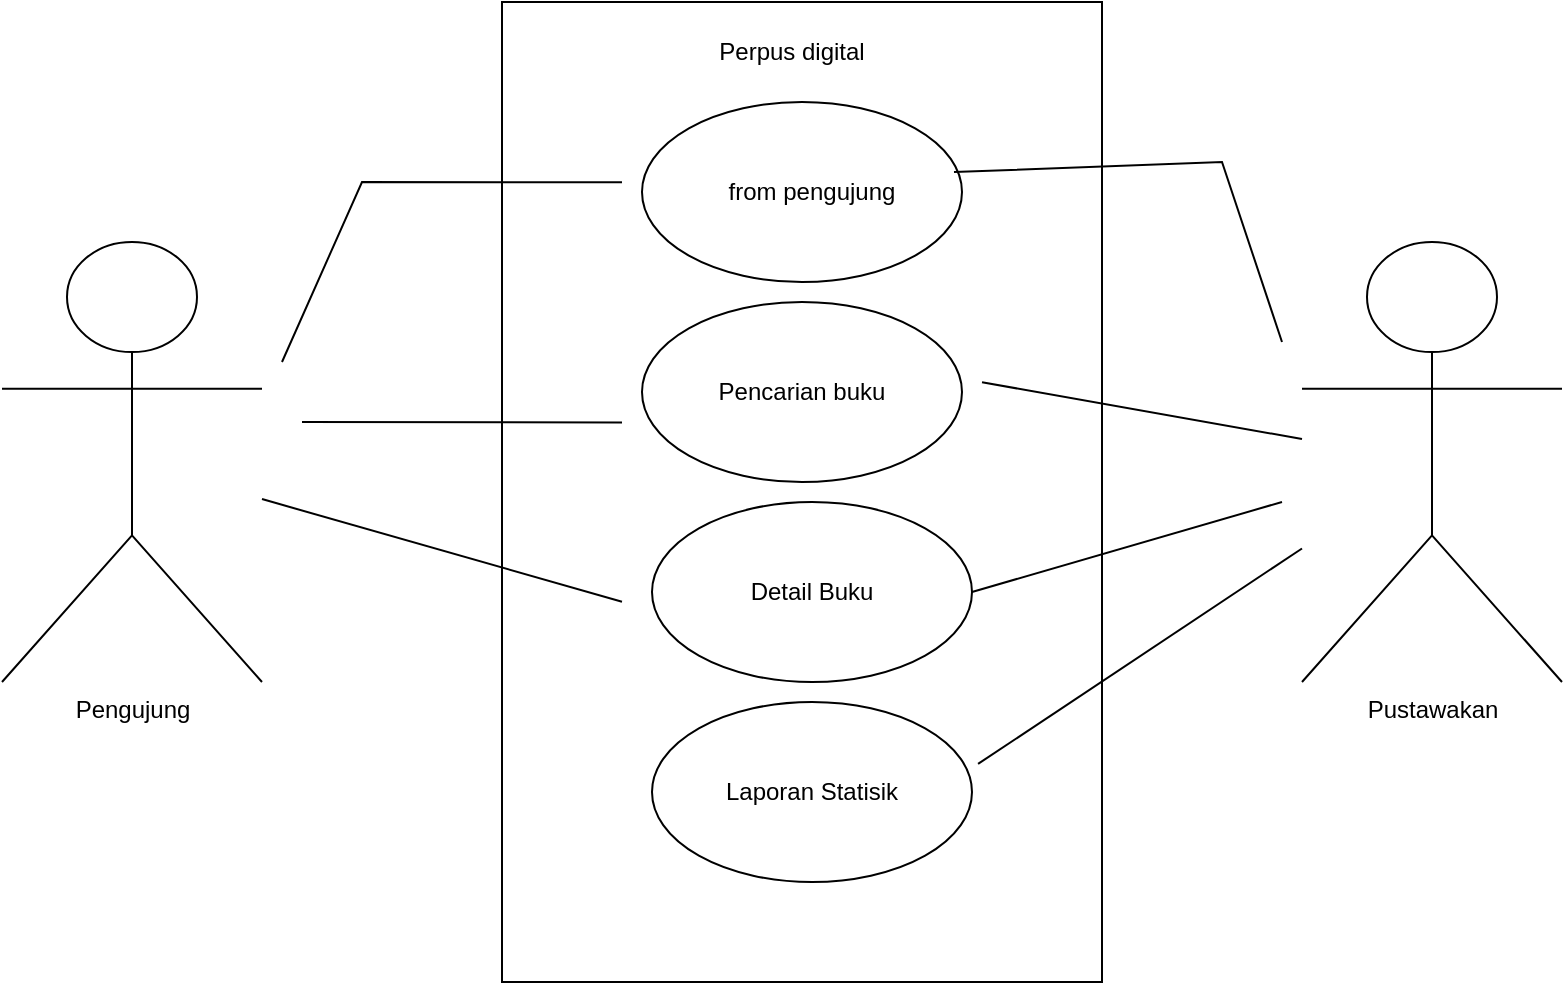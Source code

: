 <mxfile version="23.1.0" type="github">
  <diagram name="Page-1" id="F1ibTRuHxh5ddEc97aAo">
    <mxGraphModel dx="1434" dy="780" grid="1" gridSize="10" guides="1" tooltips="1" connect="1" arrows="1" fold="1" page="1" pageScale="1" pageWidth="850" pageHeight="1100" math="0" shadow="0">
      <root>
        <mxCell id="0" />
        <mxCell id="1" parent="0" />
        <mxCell id="Vu8Up4u_vWIRC_hcUTQ_-2" value="" style="rounded=0;whiteSpace=wrap;html=1;" vertex="1" parent="1">
          <mxGeometry x="290" y="90" width="300" height="490" as="geometry" />
        </mxCell>
        <mxCell id="Vu8Up4u_vWIRC_hcUTQ_-4" value="" style="ellipse;whiteSpace=wrap;html=1;" vertex="1" parent="1">
          <mxGeometry x="360" y="140" width="160" height="90" as="geometry" />
        </mxCell>
        <mxCell id="Vu8Up4u_vWIRC_hcUTQ_-5" value="Perpus digital" style="text;html=1;strokeColor=none;fillColor=none;align=center;verticalAlign=middle;whiteSpace=wrap;rounded=0;" vertex="1" parent="1">
          <mxGeometry x="390" y="100" width="90" height="30" as="geometry" />
        </mxCell>
        <mxCell id="Vu8Up4u_vWIRC_hcUTQ_-6" value="from pengujung" style="text;html=1;strokeColor=none;fillColor=none;align=center;verticalAlign=middle;whiteSpace=wrap;rounded=0;" vertex="1" parent="1">
          <mxGeometry x="400" y="170" width="90" height="30" as="geometry" />
        </mxCell>
        <mxCell id="Vu8Up4u_vWIRC_hcUTQ_-8" value="" style="ellipse;whiteSpace=wrap;html=1;" vertex="1" parent="1">
          <mxGeometry x="360" y="240" width="160" height="90" as="geometry" />
        </mxCell>
        <mxCell id="Vu8Up4u_vWIRC_hcUTQ_-9" value="Pencarian buku" style="text;html=1;strokeColor=none;fillColor=none;align=center;verticalAlign=middle;whiteSpace=wrap;rounded=0;" vertex="1" parent="1">
          <mxGeometry x="390" y="270" width="100" height="30" as="geometry" />
        </mxCell>
        <mxCell id="Vu8Up4u_vWIRC_hcUTQ_-10" value="" style="ellipse;whiteSpace=wrap;html=1;" vertex="1" parent="1">
          <mxGeometry x="365" y="340" width="160" height="90" as="geometry" />
        </mxCell>
        <mxCell id="Vu8Up4u_vWIRC_hcUTQ_-11" value="Detail Buku" style="text;html=1;strokeColor=none;fillColor=none;align=center;verticalAlign=middle;whiteSpace=wrap;rounded=0;" vertex="1" parent="1">
          <mxGeometry x="405" y="370" width="80" height="30" as="geometry" />
        </mxCell>
        <mxCell id="Vu8Up4u_vWIRC_hcUTQ_-12" value="" style="ellipse;whiteSpace=wrap;html=1;" vertex="1" parent="1">
          <mxGeometry x="365" y="440" width="160" height="90" as="geometry" />
        </mxCell>
        <mxCell id="Vu8Up4u_vWIRC_hcUTQ_-13" value="Laporan Statisik" style="text;html=1;strokeColor=none;fillColor=none;align=center;verticalAlign=middle;whiteSpace=wrap;rounded=0;" vertex="1" parent="1">
          <mxGeometry x="390" y="470" width="110" height="30" as="geometry" />
        </mxCell>
        <mxCell id="Vu8Up4u_vWIRC_hcUTQ_-14" value="Pengujung" style="shape=umlActor;verticalLabelPosition=bottom;verticalAlign=top;html=1;outlineConnect=0;" vertex="1" parent="1">
          <mxGeometry x="40" y="210" width="130" height="220" as="geometry" />
        </mxCell>
        <mxCell id="Vu8Up4u_vWIRC_hcUTQ_-17" value="Pustawakan&lt;br&gt;" style="shape=umlActor;verticalLabelPosition=bottom;verticalAlign=top;html=1;outlineConnect=0;" vertex="1" parent="1">
          <mxGeometry x="690" y="210" width="130" height="220" as="geometry" />
        </mxCell>
        <mxCell id="Vu8Up4u_vWIRC_hcUTQ_-18" value="" style="endArrow=none;html=1;rounded=0;entryX=0.2;entryY=0.184;entryDx=0;entryDy=0;entryPerimeter=0;" edge="1" parent="1" target="Vu8Up4u_vWIRC_hcUTQ_-2">
          <mxGeometry width="50" height="50" relative="1" as="geometry">
            <mxPoint x="180" y="270" as="sourcePoint" />
            <mxPoint x="340" y="200" as="targetPoint" />
            <Array as="points">
              <mxPoint x="220" y="180" />
            </Array>
          </mxGeometry>
        </mxCell>
        <mxCell id="Vu8Up4u_vWIRC_hcUTQ_-19" value="" style="endArrow=none;html=1;rounded=0;entryX=0.2;entryY=0.429;entryDx=0;entryDy=0;entryPerimeter=0;" edge="1" parent="1" target="Vu8Up4u_vWIRC_hcUTQ_-2">
          <mxGeometry width="50" height="50" relative="1" as="geometry">
            <mxPoint x="190" y="300" as="sourcePoint" />
            <mxPoint x="230" y="320" as="targetPoint" />
          </mxGeometry>
        </mxCell>
        <mxCell id="Vu8Up4u_vWIRC_hcUTQ_-21" value="" style="endArrow=none;html=1;rounded=0;entryX=0.2;entryY=0.612;entryDx=0;entryDy=0;entryPerimeter=0;" edge="1" parent="1" source="Vu8Up4u_vWIRC_hcUTQ_-14" target="Vu8Up4u_vWIRC_hcUTQ_-2">
          <mxGeometry width="50" height="50" relative="1" as="geometry">
            <mxPoint x="180" y="370" as="sourcePoint" />
            <mxPoint x="250" y="350" as="targetPoint" />
          </mxGeometry>
        </mxCell>
        <mxCell id="Vu8Up4u_vWIRC_hcUTQ_-22" value="" style="endArrow=none;html=1;rounded=0;exitX=0.975;exitY=0.389;exitDx=0;exitDy=0;exitPerimeter=0;" edge="1" parent="1" source="Vu8Up4u_vWIRC_hcUTQ_-4">
          <mxGeometry width="50" height="50" relative="1" as="geometry">
            <mxPoint x="610" y="260" as="sourcePoint" />
            <mxPoint x="680" y="260" as="targetPoint" />
            <Array as="points">
              <mxPoint x="650" y="170" />
            </Array>
          </mxGeometry>
        </mxCell>
        <mxCell id="Vu8Up4u_vWIRC_hcUTQ_-23" value="" style="endArrow=none;html=1;rounded=0;entryX=0.8;entryY=0.388;entryDx=0;entryDy=0;entryPerimeter=0;" edge="1" parent="1" source="Vu8Up4u_vWIRC_hcUTQ_-17" target="Vu8Up4u_vWIRC_hcUTQ_-2">
          <mxGeometry width="50" height="50" relative="1" as="geometry">
            <mxPoint x="680" y="340" as="sourcePoint" />
            <mxPoint x="620" y="310" as="targetPoint" />
          </mxGeometry>
        </mxCell>
        <mxCell id="Vu8Up4u_vWIRC_hcUTQ_-24" value="" style="endArrow=none;html=1;rounded=0;exitX=1;exitY=0.5;exitDx=0;exitDy=0;" edge="1" parent="1" source="Vu8Up4u_vWIRC_hcUTQ_-10">
          <mxGeometry width="50" height="50" relative="1" as="geometry">
            <mxPoint x="400" y="230" as="sourcePoint" />
            <mxPoint x="680" y="340" as="targetPoint" />
          </mxGeometry>
        </mxCell>
        <mxCell id="Vu8Up4u_vWIRC_hcUTQ_-28" value="" style="endArrow=none;html=1;rounded=0;exitX=1.019;exitY=0.344;exitDx=0;exitDy=0;exitPerimeter=0;" edge="1" parent="1" source="Vu8Up4u_vWIRC_hcUTQ_-12" target="Vu8Up4u_vWIRC_hcUTQ_-17">
          <mxGeometry width="50" height="50" relative="1" as="geometry">
            <mxPoint x="525" y="385" as="sourcePoint" />
            <mxPoint x="680" y="340" as="targetPoint" />
          </mxGeometry>
        </mxCell>
      </root>
    </mxGraphModel>
  </diagram>
</mxfile>

